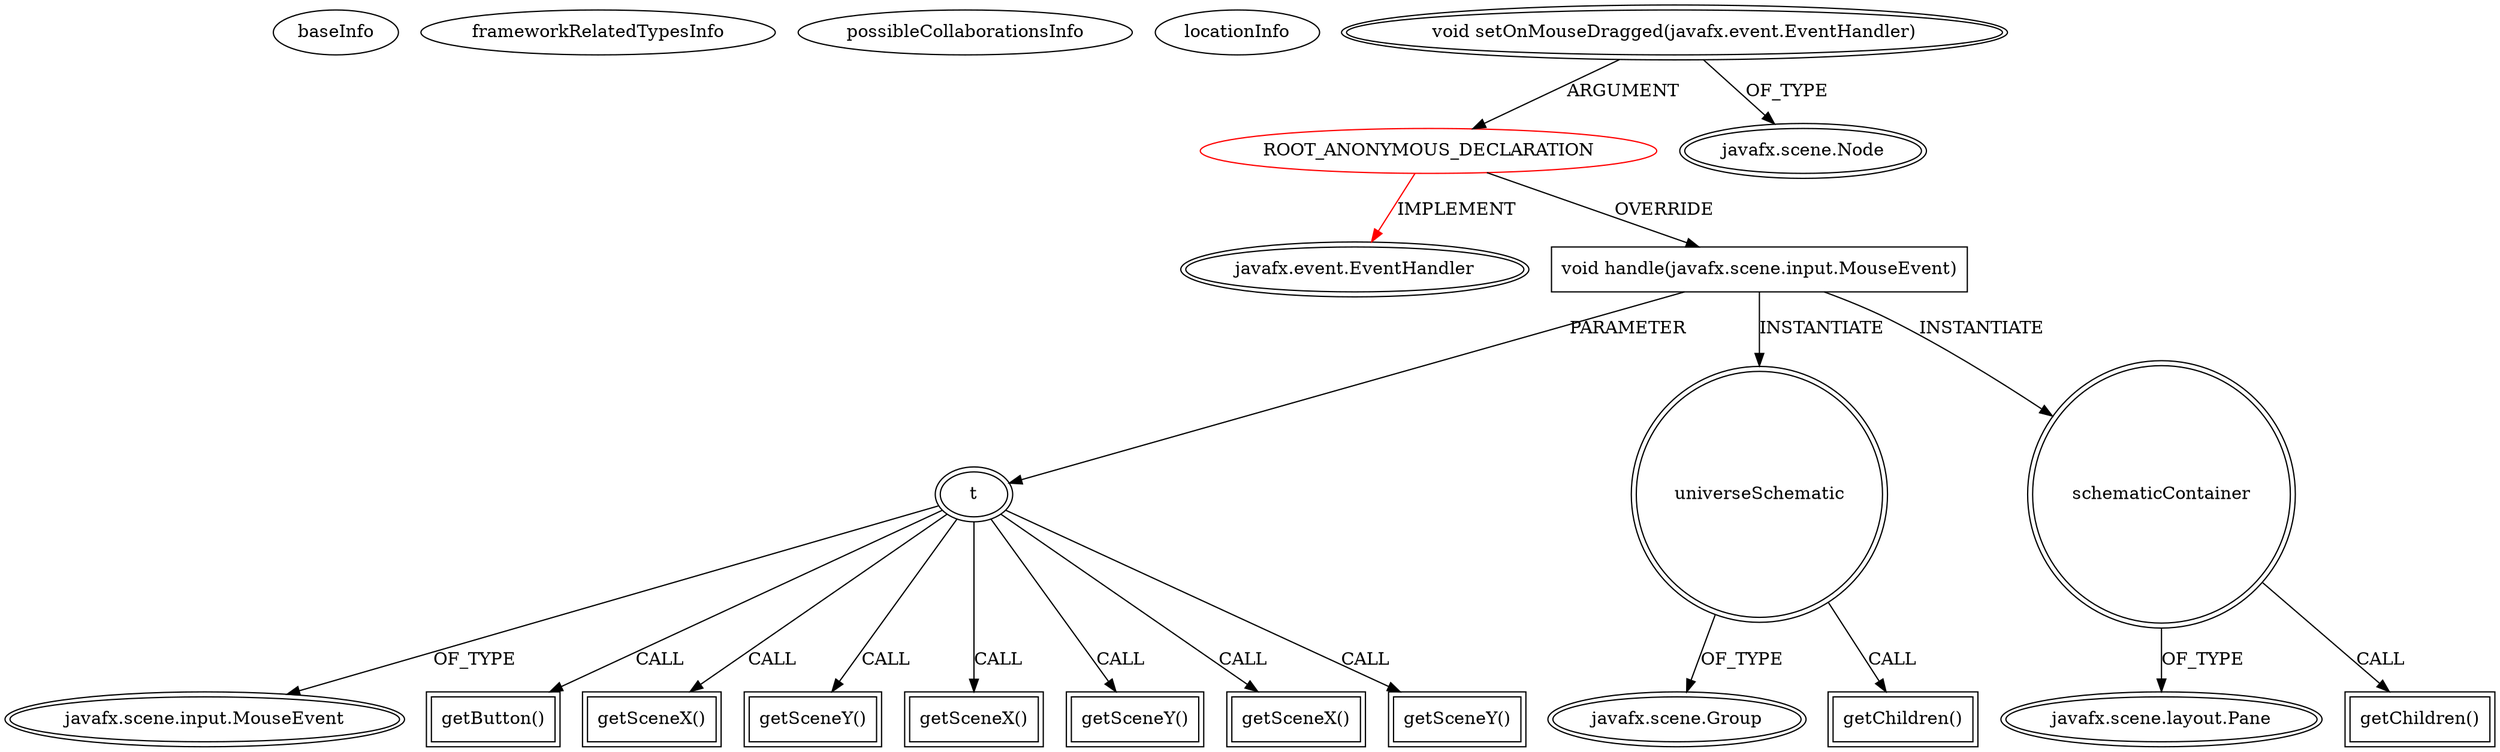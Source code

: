 digraph {
baseInfo[graphId=3670,category="extension_graph",isAnonymous=true,possibleRelation=false]
frameworkRelatedTypesInfo[0="javafx.event.EventHandler"]
possibleCollaborationsInfo[]
locationInfo[projectName="mrempala-sp",filePath="/mrempala-sp/sp-master/src/application/VcPtVisualSchematicViewClickable.java",contextSignature="void drawUniverseSchematic()",graphId="3670"]
0[label="ROOT_ANONYMOUS_DECLARATION",vertexType="ROOT_ANONYMOUS_DECLARATION",isFrameworkType=false,color=red]
1[label="javafx.event.EventHandler",vertexType="FRAMEWORK_INTERFACE_TYPE",isFrameworkType=true,peripheries=2]
2[label="void setOnMouseDragged(javafx.event.EventHandler)",vertexType="OUTSIDE_CALL",isFrameworkType=true,peripheries=2]
3[label="javafx.scene.Node",vertexType="FRAMEWORK_CLASS_TYPE",isFrameworkType=true,peripheries=2]
4[label="void handle(javafx.scene.input.MouseEvent)",vertexType="OVERRIDING_METHOD_DECLARATION",isFrameworkType=false,shape=box]
5[label="t",vertexType="PARAMETER_DECLARATION",isFrameworkType=true,peripheries=2]
6[label="javafx.scene.input.MouseEvent",vertexType="FRAMEWORK_CLASS_TYPE",isFrameworkType=true,peripheries=2]
8[label="getButton()",vertexType="INSIDE_CALL",isFrameworkType=true,peripheries=2,shape=box]
10[label="getSceneX()",vertexType="INSIDE_CALL",isFrameworkType=true,peripheries=2,shape=box]
12[label="getSceneY()",vertexType="INSIDE_CALL",isFrameworkType=true,peripheries=2,shape=box]
14[label="getSceneX()",vertexType="INSIDE_CALL",isFrameworkType=true,peripheries=2,shape=box]
16[label="getSceneY()",vertexType="INSIDE_CALL",isFrameworkType=true,peripheries=2,shape=box]
18[label="getSceneX()",vertexType="INSIDE_CALL",isFrameworkType=true,peripheries=2,shape=box]
20[label="getSceneY()",vertexType="INSIDE_CALL",isFrameworkType=true,peripheries=2,shape=box]
21[label="universeSchematic",vertexType="VARIABLE_EXPRESION",isFrameworkType=true,peripheries=2,shape=circle]
23[label="javafx.scene.Group",vertexType="FRAMEWORK_CLASS_TYPE",isFrameworkType=true,peripheries=2]
22[label="getChildren()",vertexType="INSIDE_CALL",isFrameworkType=true,peripheries=2,shape=box]
24[label="schematicContainer",vertexType="VARIABLE_EXPRESION",isFrameworkType=true,peripheries=2,shape=circle]
26[label="javafx.scene.layout.Pane",vertexType="FRAMEWORK_CLASS_TYPE",isFrameworkType=true,peripheries=2]
25[label="getChildren()",vertexType="INSIDE_CALL",isFrameworkType=true,peripheries=2,shape=box]
0->1[label="IMPLEMENT",color=red]
2->0[label="ARGUMENT"]
2->3[label="OF_TYPE"]
0->4[label="OVERRIDE"]
5->6[label="OF_TYPE"]
4->5[label="PARAMETER"]
5->8[label="CALL"]
5->10[label="CALL"]
5->12[label="CALL"]
5->14[label="CALL"]
5->16[label="CALL"]
5->18[label="CALL"]
5->20[label="CALL"]
4->21[label="INSTANTIATE"]
21->23[label="OF_TYPE"]
21->22[label="CALL"]
4->24[label="INSTANTIATE"]
24->26[label="OF_TYPE"]
24->25[label="CALL"]
}

